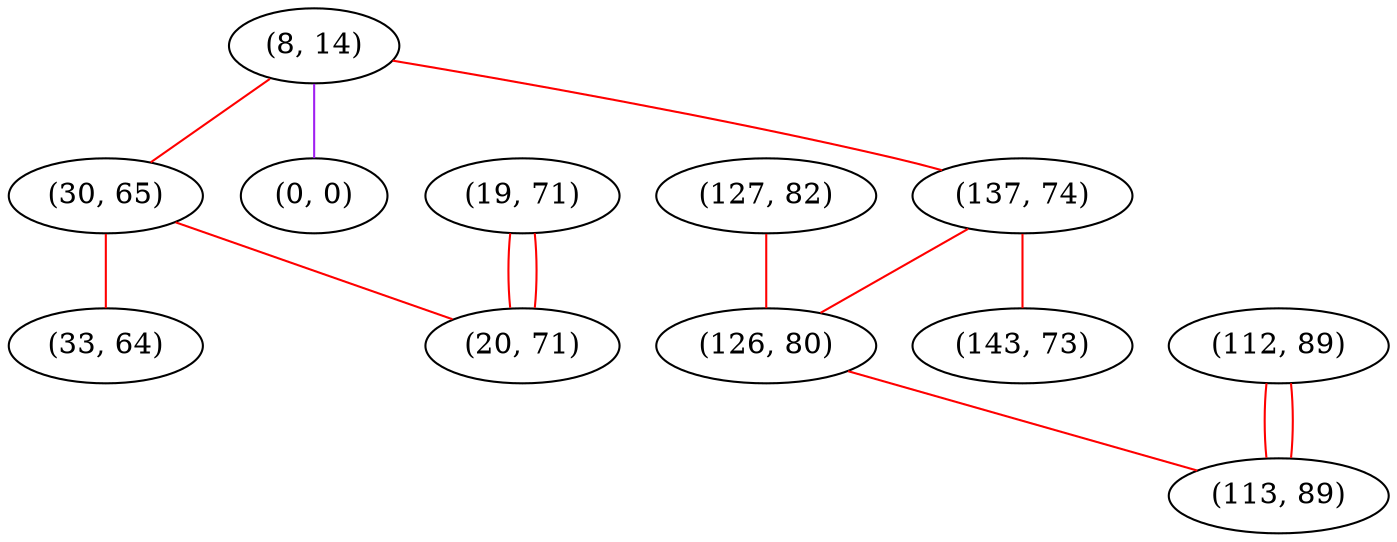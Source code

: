 graph "" {
"(8, 14)";
"(30, 65)";
"(0, 0)";
"(127, 82)";
"(19, 71)";
"(137, 74)";
"(20, 71)";
"(126, 80)";
"(143, 73)";
"(112, 89)";
"(33, 64)";
"(113, 89)";
"(8, 14)" -- "(137, 74)"  [color=red, key=0, weight=1];
"(8, 14)" -- "(30, 65)"  [color=red, key=0, weight=1];
"(8, 14)" -- "(0, 0)"  [color=purple, key=0, weight=4];
"(30, 65)" -- "(20, 71)"  [color=red, key=0, weight=1];
"(30, 65)" -- "(33, 64)"  [color=red, key=0, weight=1];
"(127, 82)" -- "(126, 80)"  [color=red, key=0, weight=1];
"(19, 71)" -- "(20, 71)"  [color=red, key=0, weight=1];
"(19, 71)" -- "(20, 71)"  [color=red, key=1, weight=1];
"(137, 74)" -- "(126, 80)"  [color=red, key=0, weight=1];
"(137, 74)" -- "(143, 73)"  [color=red, key=0, weight=1];
"(126, 80)" -- "(113, 89)"  [color=red, key=0, weight=1];
"(112, 89)" -- "(113, 89)"  [color=red, key=0, weight=1];
"(112, 89)" -- "(113, 89)"  [color=red, key=1, weight=1];
}
